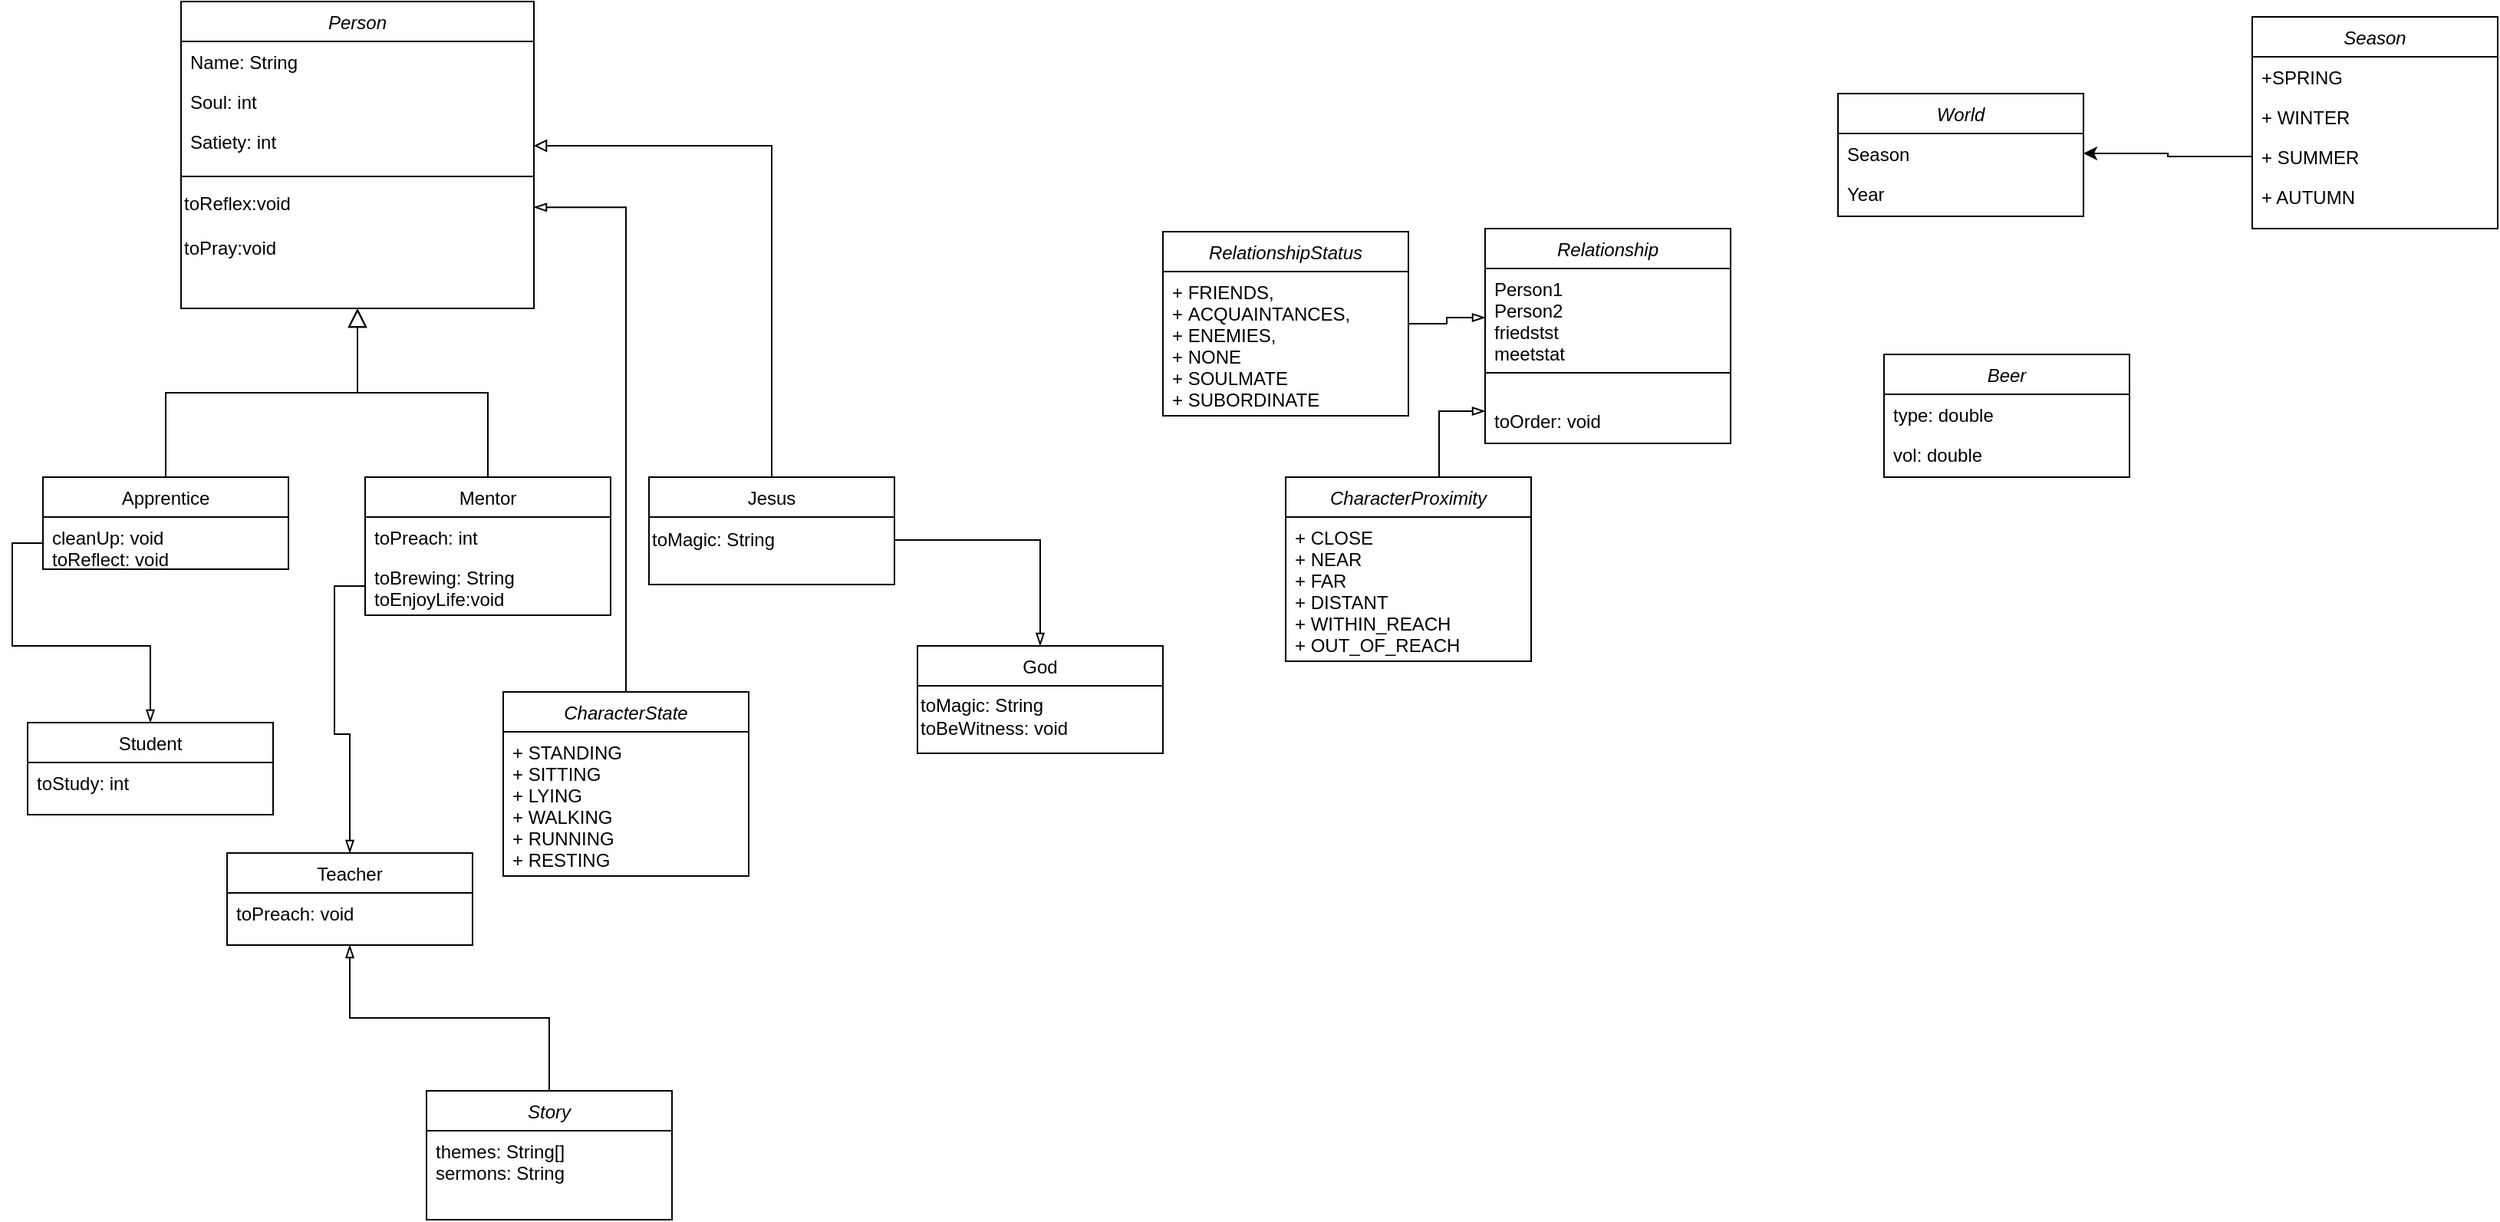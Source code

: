 <mxfile version="25.0.3">
  <diagram id="C5RBs43oDa-KdzZeNtuy" name="Page-1">
    <mxGraphModel dx="1592" dy="744" grid="1" gridSize="10" guides="1" tooltips="1" connect="1" arrows="1" fold="1" page="1" pageScale="1" pageWidth="1654" pageHeight="1169" math="0" shadow="0">
      <root>
        <mxCell id="WIyWlLk6GJQsqaUBKTNV-0" />
        <mxCell id="WIyWlLk6GJQsqaUBKTNV-1" parent="WIyWlLk6GJQsqaUBKTNV-0" />
        <mxCell id="zkfFHV4jXpPFQw0GAbJ--0" value="Person" style="swimlane;fontStyle=2;align=center;verticalAlign=top;childLayout=stackLayout;horizontal=1;startSize=26;horizontalStack=0;resizeParent=1;resizeLast=0;collapsible=1;marginBottom=0;rounded=0;shadow=0;strokeWidth=1;" parent="WIyWlLk6GJQsqaUBKTNV-1" vertex="1">
          <mxGeometry x="120" y="30" width="230" height="200" as="geometry">
            <mxRectangle x="230" y="140" width="160" height="26" as="alternateBounds" />
          </mxGeometry>
        </mxCell>
        <mxCell id="zkfFHV4jXpPFQw0GAbJ--1" value="Name: String" style="text;align=left;verticalAlign=top;spacingLeft=4;spacingRight=4;overflow=hidden;rotatable=0;points=[[0,0.5],[1,0.5]];portConstraint=eastwest;" parent="zkfFHV4jXpPFQw0GAbJ--0" vertex="1">
          <mxGeometry y="26" width="230" height="26" as="geometry" />
        </mxCell>
        <mxCell id="zkfFHV4jXpPFQw0GAbJ--2" value="Soul: int" style="text;align=left;verticalAlign=top;spacingLeft=4;spacingRight=4;overflow=hidden;rotatable=0;points=[[0,0.5],[1,0.5]];portConstraint=eastwest;rounded=0;shadow=0;html=0;" parent="zkfFHV4jXpPFQw0GAbJ--0" vertex="1">
          <mxGeometry y="52" width="230" height="26" as="geometry" />
        </mxCell>
        <mxCell id="zkfFHV4jXpPFQw0GAbJ--3" value="Satiety: int" style="text;align=left;verticalAlign=top;spacingLeft=4;spacingRight=4;overflow=hidden;rotatable=0;points=[[0,0.5],[1,0.5]];portConstraint=eastwest;rounded=0;shadow=0;html=0;" parent="zkfFHV4jXpPFQw0GAbJ--0" vertex="1">
          <mxGeometry y="78" width="230" height="32" as="geometry" />
        </mxCell>
        <mxCell id="7xGBh_ZPuNzR917A24_X-5" value="" style="line;html=1;strokeWidth=1;align=left;verticalAlign=middle;spacingTop=-1;spacingLeft=3;spacingRight=3;rotatable=0;labelPosition=right;points=[];portConstraint=eastwest;" parent="zkfFHV4jXpPFQw0GAbJ--0" vertex="1">
          <mxGeometry y="110" width="230" height="8" as="geometry" />
        </mxCell>
        <mxCell id="7xGBh_ZPuNzR917A24_X-7" value="&lt;div style=&quot;text-align: justify;&quot;&gt;&lt;span style=&quot;white-space: pre-wrap;&quot; data-src-align=&quot;0:14&quot; class=&quot;EzKURWReUAB5oZgtQNkl&quot;&gt;toR&lt;/span&gt;&lt;span style=&quot;white-space: pre-wrap; background-color: initial;&quot;&gt;eflex:void&lt;/span&gt;&lt;/div&gt;&lt;div style=&quot;text-align: justify;&quot;&gt;&lt;br&gt;&lt;/div&gt;&lt;div style=&quot;text-align: justify;&quot;&gt;&lt;span style=&quot;white-space: pre-wrap;&quot;&gt;toPray:void&lt;/span&gt;&lt;/div&gt;&lt;div style=&quot;text-align: justify;&quot;&gt;&lt;br&gt;&lt;/div&gt;" style="text;html=1;align=left;verticalAlign=middle;resizable=0;points=[];autosize=1;strokeColor=none;fillColor=none;" parent="zkfFHV4jXpPFQw0GAbJ--0" vertex="1">
          <mxGeometry y="118" width="230" height="70" as="geometry" />
        </mxCell>
        <mxCell id="zkfFHV4jXpPFQw0GAbJ--6" value="Apprentice" style="swimlane;fontStyle=0;align=center;verticalAlign=top;childLayout=stackLayout;horizontal=1;startSize=26;horizontalStack=0;resizeParent=1;resizeLast=0;collapsible=1;marginBottom=0;rounded=0;shadow=0;strokeWidth=1;" parent="WIyWlLk6GJQsqaUBKTNV-1" vertex="1">
          <mxGeometry x="30" y="340" width="160" height="60" as="geometry">
            <mxRectangle x="130" y="380" width="160" height="26" as="alternateBounds" />
          </mxGeometry>
        </mxCell>
        <mxCell id="zkfFHV4jXpPFQw0GAbJ--11" value="cleanUp: void&#xa;toReflect: void" style="text;align=left;verticalAlign=top;spacingLeft=4;spacingRight=4;overflow=hidden;rotatable=0;points=[[0,0.5],[1,0.5]];portConstraint=eastwest;" parent="zkfFHV4jXpPFQw0GAbJ--6" vertex="1">
          <mxGeometry y="26" width="160" height="34" as="geometry" />
        </mxCell>
        <mxCell id="zkfFHV4jXpPFQw0GAbJ--12" value="" style="endArrow=block;endSize=10;endFill=0;shadow=0;strokeWidth=1;rounded=0;curved=0;edgeStyle=elbowEdgeStyle;elbow=vertical;" parent="WIyWlLk6GJQsqaUBKTNV-1" source="zkfFHV4jXpPFQw0GAbJ--6" target="zkfFHV4jXpPFQw0GAbJ--0" edge="1">
          <mxGeometry width="160" relative="1" as="geometry">
            <mxPoint x="110" y="183" as="sourcePoint" />
            <mxPoint x="110" y="183" as="targetPoint" />
          </mxGeometry>
        </mxCell>
        <mxCell id="zkfFHV4jXpPFQw0GAbJ--13" value="Mentor" style="swimlane;fontStyle=0;align=center;verticalAlign=top;childLayout=stackLayout;horizontal=1;startSize=26;horizontalStack=0;resizeParent=1;resizeLast=0;collapsible=1;marginBottom=0;rounded=0;shadow=0;strokeWidth=1;" parent="WIyWlLk6GJQsqaUBKTNV-1" vertex="1">
          <mxGeometry x="240" y="340" width="160" height="90" as="geometry">
            <mxRectangle x="340" y="380" width="170" height="26" as="alternateBounds" />
          </mxGeometry>
        </mxCell>
        <mxCell id="7xGBh_ZPuNzR917A24_X-14" value="toPreach: int" style="text;align=left;verticalAlign=top;spacingLeft=4;spacingRight=4;overflow=hidden;rotatable=0;points=[[0,0.5],[1,0.5]];portConstraint=eastwest;fontStyle=0" parent="zkfFHV4jXpPFQw0GAbJ--13" vertex="1">
          <mxGeometry y="26" width="160" height="26" as="geometry" />
        </mxCell>
        <mxCell id="7xGBh_ZPuNzR917A24_X-13" value="toBrewing: String&#xa;toEnjoyLife:void" style="text;align=left;verticalAlign=top;spacingLeft=4;spacingRight=4;overflow=hidden;rotatable=0;points=[[0,0.5],[1,0.5]];portConstraint=eastwest;fontStyle=0" parent="zkfFHV4jXpPFQw0GAbJ--13" vertex="1">
          <mxGeometry y="52" width="160" height="38" as="geometry" />
        </mxCell>
        <mxCell id="zkfFHV4jXpPFQw0GAbJ--16" value="" style="endArrow=block;endSize=10;endFill=0;shadow=0;strokeWidth=1;rounded=0;curved=0;edgeStyle=elbowEdgeStyle;elbow=vertical;" parent="WIyWlLk6GJQsqaUBKTNV-1" source="zkfFHV4jXpPFQw0GAbJ--13" target="zkfFHV4jXpPFQw0GAbJ--0" edge="1">
          <mxGeometry width="160" relative="1" as="geometry">
            <mxPoint x="120" y="353" as="sourcePoint" />
            <mxPoint x="220" y="251" as="targetPoint" />
          </mxGeometry>
        </mxCell>
        <mxCell id="skgJVAd_U5tIEJ5DnHaj-23" style="edgeStyle=orthogonalEdgeStyle;rounded=0;orthogonalLoop=1;jettySize=auto;html=1;entryX=0.5;entryY=1;entryDx=0;entryDy=0;endArrow=blockThin;endFill=0;" parent="WIyWlLk6GJQsqaUBKTNV-1" source="PxQ9C1nIjyU0EmizFOpt-0" target="skgJVAd_U5tIEJ5DnHaj-20" edge="1">
          <mxGeometry relative="1" as="geometry" />
        </mxCell>
        <mxCell id="PxQ9C1nIjyU0EmizFOpt-0" value="Story" style="swimlane;fontStyle=2;align=center;verticalAlign=top;childLayout=stackLayout;horizontal=1;startSize=26;horizontalStack=0;resizeParent=1;resizeLast=0;collapsible=1;marginBottom=0;rounded=0;shadow=0;strokeWidth=1;" parent="WIyWlLk6GJQsqaUBKTNV-1" vertex="1">
          <mxGeometry x="280" y="740" width="160" height="84" as="geometry">
            <mxRectangle x="230" y="140" width="160" height="26" as="alternateBounds" />
          </mxGeometry>
        </mxCell>
        <mxCell id="PxQ9C1nIjyU0EmizFOpt-1" value="themes: String[]&#xa;sermons: String" style="text;align=left;verticalAlign=top;spacingLeft=4;spacingRight=4;overflow=hidden;rotatable=0;points=[[0,0.5],[1,0.5]];portConstraint=eastwest;" parent="PxQ9C1nIjyU0EmizFOpt-0" vertex="1">
          <mxGeometry y="26" width="160" height="54" as="geometry" />
        </mxCell>
        <mxCell id="7xGBh_ZPuNzR917A24_X-4" style="edgeStyle=orthogonalEdgeStyle;rounded=0;orthogonalLoop=1;jettySize=auto;html=1;entryX=1;entryY=0.5;entryDx=0;entryDy=0;endArrow=block;endFill=0;" parent="WIyWlLk6GJQsqaUBKTNV-1" source="7xGBh_ZPuNzR917A24_X-1" target="zkfFHV4jXpPFQw0GAbJ--3" edge="1">
          <mxGeometry relative="1" as="geometry" />
        </mxCell>
        <mxCell id="7xGBh_ZPuNzR917A24_X-1" value="Jesus" style="swimlane;fontStyle=0;align=center;verticalAlign=top;childLayout=stackLayout;horizontal=1;startSize=26;horizontalStack=0;resizeParent=1;resizeLast=0;collapsible=1;marginBottom=0;rounded=0;shadow=0;strokeWidth=1;" parent="WIyWlLk6GJQsqaUBKTNV-1" vertex="1">
          <mxGeometry x="425" y="340" width="160" height="70" as="geometry">
            <mxRectangle x="340" y="380" width="170" height="26" as="alternateBounds" />
          </mxGeometry>
        </mxCell>
        <mxCell id="7xGBh_ZPuNzR917A24_X-52" value="toMagic: String" style="text;html=1;align=left;verticalAlign=middle;resizable=0;points=[];autosize=1;strokeColor=none;fillColor=none;" parent="7xGBh_ZPuNzR917A24_X-1" vertex="1">
          <mxGeometry y="26" width="160" height="30" as="geometry" />
        </mxCell>
        <mxCell id="7xGBh_ZPuNzR917A24_X-21" value="World" style="swimlane;fontStyle=2;align=center;verticalAlign=top;childLayout=stackLayout;horizontal=1;startSize=26;horizontalStack=0;resizeParent=1;resizeLast=0;collapsible=1;marginBottom=0;rounded=0;shadow=0;strokeWidth=1;" parent="WIyWlLk6GJQsqaUBKTNV-1" vertex="1">
          <mxGeometry x="1200" y="90" width="160" height="80" as="geometry">
            <mxRectangle x="230" y="140" width="160" height="26" as="alternateBounds" />
          </mxGeometry>
        </mxCell>
        <mxCell id="7xGBh_ZPuNzR917A24_X-22" value="Season" style="text;align=left;verticalAlign=top;spacingLeft=4;spacingRight=4;overflow=hidden;rotatable=0;points=[[0,0.5],[1,0.5]];portConstraint=eastwest;" parent="7xGBh_ZPuNzR917A24_X-21" vertex="1">
          <mxGeometry y="26" width="160" height="26" as="geometry" />
        </mxCell>
        <mxCell id="7xGBh_ZPuNzR917A24_X-23" value="Year" style="text;align=left;verticalAlign=top;spacingLeft=4;spacingRight=4;overflow=hidden;rotatable=0;points=[[0,0.5],[1,0.5]];portConstraint=eastwest;rounded=0;shadow=0;html=0;" parent="7xGBh_ZPuNzR917A24_X-21" vertex="1">
          <mxGeometry y="52" width="160" height="26" as="geometry" />
        </mxCell>
        <mxCell id="7xGBh_ZPuNzR917A24_X-27" value="Season" style="swimlane;fontStyle=2;align=center;verticalAlign=top;childLayout=stackLayout;horizontal=1;startSize=26;horizontalStack=0;resizeParent=1;resizeLast=0;collapsible=1;marginBottom=0;rounded=0;shadow=0;strokeWidth=1;" parent="WIyWlLk6GJQsqaUBKTNV-1" vertex="1">
          <mxGeometry x="1470" y="40" width="160" height="138" as="geometry">
            <mxRectangle x="230" y="140" width="160" height="26" as="alternateBounds" />
          </mxGeometry>
        </mxCell>
        <mxCell id="7xGBh_ZPuNzR917A24_X-28" value="+SPRING" style="text;align=left;verticalAlign=top;spacingLeft=4;spacingRight=4;overflow=hidden;rotatable=0;points=[[0,0.5],[1,0.5]];portConstraint=eastwest;" parent="7xGBh_ZPuNzR917A24_X-27" vertex="1">
          <mxGeometry y="26" width="160" height="26" as="geometry" />
        </mxCell>
        <mxCell id="7xGBh_ZPuNzR917A24_X-29" value="+ WINTER" style="text;align=left;verticalAlign=top;spacingLeft=4;spacingRight=4;overflow=hidden;rotatable=0;points=[[0,0.5],[1,0.5]];portConstraint=eastwest;rounded=0;shadow=0;html=0;" parent="7xGBh_ZPuNzR917A24_X-27" vertex="1">
          <mxGeometry y="52" width="160" height="26" as="geometry" />
        </mxCell>
        <mxCell id="7xGBh_ZPuNzR917A24_X-30" value="+ SUMMER" style="text;align=left;verticalAlign=top;spacingLeft=4;spacingRight=4;overflow=hidden;rotatable=0;points=[[0,0.5],[1,0.5]];portConstraint=eastwest;rounded=0;shadow=0;html=0;" parent="7xGBh_ZPuNzR917A24_X-27" vertex="1">
          <mxGeometry y="78" width="160" height="26" as="geometry" />
        </mxCell>
        <mxCell id="7xGBh_ZPuNzR917A24_X-32" value="+ AUTUMN" style="text;align=left;verticalAlign=top;spacingLeft=4;spacingRight=4;overflow=hidden;rotatable=0;points=[[0,0.5],[1,0.5]];portConstraint=eastwest;" parent="7xGBh_ZPuNzR917A24_X-27" vertex="1">
          <mxGeometry y="104" width="160" height="26" as="geometry" />
        </mxCell>
        <mxCell id="7xGBh_ZPuNzR917A24_X-35" value="Relationship" style="swimlane;fontStyle=2;align=center;verticalAlign=top;childLayout=stackLayout;horizontal=1;startSize=26;horizontalStack=0;resizeParent=1;resizeLast=0;collapsible=1;marginBottom=0;rounded=0;shadow=0;strokeWidth=1;" parent="WIyWlLk6GJQsqaUBKTNV-1" vertex="1">
          <mxGeometry x="970" y="178" width="160" height="140" as="geometry">
            <mxRectangle x="230" y="140" width="160" height="26" as="alternateBounds" />
          </mxGeometry>
        </mxCell>
        <mxCell id="7xGBh_ZPuNzR917A24_X-36" value="Person1&#xa;Person2&#xa;friedstst&#xa;meetstat&#xa;" style="text;align=left;verticalAlign=top;spacingLeft=4;spacingRight=4;overflow=hidden;rotatable=0;points=[[0,0.5],[1,0.5]];portConstraint=eastwest;" parent="7xGBh_ZPuNzR917A24_X-35" vertex="1">
          <mxGeometry y="26" width="160" height="64" as="geometry" />
        </mxCell>
        <mxCell id="7xGBh_ZPuNzR917A24_X-37" value="" style="line;html=1;strokeWidth=1;align=left;verticalAlign=middle;spacingTop=-1;spacingLeft=3;spacingRight=3;rotatable=0;labelPosition=right;points=[];portConstraint=eastwest;" parent="7xGBh_ZPuNzR917A24_X-35" vertex="1">
          <mxGeometry y="90" width="160" height="8" as="geometry" />
        </mxCell>
        <mxCell id="7xGBh_ZPuNzR917A24_X-38" value="&#xa;toOrder: void" style="text;align=left;verticalAlign=top;spacingLeft=4;spacingRight=4;overflow=hidden;rotatable=0;points=[[0,0.5],[1,0.5]];portConstraint=eastwest;" parent="7xGBh_ZPuNzR917A24_X-35" vertex="1">
          <mxGeometry y="98" width="160" height="42" as="geometry" />
        </mxCell>
        <mxCell id="7xGBh_ZPuNzR917A24_X-43" style="edgeStyle=orthogonalEdgeStyle;rounded=0;orthogonalLoop=1;jettySize=auto;html=1;entryX=0;entryY=0.5;entryDx=0;entryDy=0;endArrow=blockThin;endFill=0;" parent="WIyWlLk6GJQsqaUBKTNV-1" source="7xGBh_ZPuNzR917A24_X-39" target="7xGBh_ZPuNzR917A24_X-36" edge="1">
          <mxGeometry relative="1" as="geometry" />
        </mxCell>
        <mxCell id="7xGBh_ZPuNzR917A24_X-39" value="RelationshipStatus" style="swimlane;fontStyle=2;align=center;verticalAlign=top;childLayout=stackLayout;horizontal=1;startSize=26;horizontalStack=0;resizeParent=1;resizeLast=0;collapsible=1;marginBottom=0;rounded=0;shadow=0;strokeWidth=1;" parent="WIyWlLk6GJQsqaUBKTNV-1" vertex="1">
          <mxGeometry x="760" y="180" width="160" height="120" as="geometry">
            <mxRectangle x="230" y="140" width="160" height="26" as="alternateBounds" />
          </mxGeometry>
        </mxCell>
        <mxCell id="7xGBh_ZPuNzR917A24_X-40" value="+ FRIENDS,&#xa;+ ACQUAINTANCES,&#xa;+ ENEMIES,&#xa;+ NONE&#xa;+ SOULMATE&#xa;+ SUBORDINATE" style="text;align=left;verticalAlign=top;spacingLeft=4;spacingRight=4;overflow=hidden;rotatable=0;points=[[0,0.5],[1,0.5]];portConstraint=eastwest;fontColor=default;" parent="7xGBh_ZPuNzR917A24_X-39" vertex="1">
          <mxGeometry y="26" width="160" height="94" as="geometry" />
        </mxCell>
        <mxCell id="7xGBh_ZPuNzR917A24_X-58" style="edgeStyle=orthogonalEdgeStyle;rounded=0;orthogonalLoop=1;jettySize=auto;html=1;entryX=1;entryY=0.5;entryDx=0;entryDy=0;" parent="WIyWlLk6GJQsqaUBKTNV-1" source="7xGBh_ZPuNzR917A24_X-30" target="7xGBh_ZPuNzR917A24_X-22" edge="1">
          <mxGeometry relative="1" as="geometry" />
        </mxCell>
        <mxCell id="skgJVAd_U5tIEJ5DnHaj-6" style="edgeStyle=orthogonalEdgeStyle;rounded=0;orthogonalLoop=1;jettySize=auto;html=1;entryX=0;entryY=0.5;entryDx=0;entryDy=0;endArrow=blockThin;endFill=0;" parent="WIyWlLk6GJQsqaUBKTNV-1" source="skgJVAd_U5tIEJ5DnHaj-4" target="7xGBh_ZPuNzR917A24_X-38" edge="1">
          <mxGeometry relative="1" as="geometry">
            <Array as="points">
              <mxPoint x="940" y="297" />
            </Array>
          </mxGeometry>
        </mxCell>
        <mxCell id="skgJVAd_U5tIEJ5DnHaj-4" value="CharacterProximity" style="swimlane;fontStyle=2;align=center;verticalAlign=top;childLayout=stackLayout;horizontal=1;startSize=26;horizontalStack=0;resizeParent=1;resizeLast=0;collapsible=1;marginBottom=0;rounded=0;shadow=0;strokeWidth=1;" parent="WIyWlLk6GJQsqaUBKTNV-1" vertex="1">
          <mxGeometry x="840" y="340" width="160" height="120" as="geometry">
            <mxRectangle x="230" y="140" width="160" height="26" as="alternateBounds" />
          </mxGeometry>
        </mxCell>
        <mxCell id="skgJVAd_U5tIEJ5DnHaj-5" value="+ CLOSE&#xa;+ NEAR&#xa;+ FAR&#xa;+ DISTANT&#xa;+ WITHIN_REACH&#xa;+ OUT_OF_REACH" style="text;align=left;verticalAlign=top;spacingLeft=4;spacingRight=4;overflow=hidden;rotatable=0;points=[[0,0.5],[1,0.5]];portConstraint=eastwest;fontColor=default;" parent="skgJVAd_U5tIEJ5DnHaj-4" vertex="1">
          <mxGeometry y="26" width="160" height="94" as="geometry" />
        </mxCell>
        <mxCell id="skgJVAd_U5tIEJ5DnHaj-8" value="CharacterState&#xa;" style="swimlane;fontStyle=2;align=center;verticalAlign=top;childLayout=stackLayout;horizontal=1;startSize=26;horizontalStack=0;resizeParent=1;resizeLast=0;collapsible=1;marginBottom=0;rounded=0;shadow=0;strokeWidth=1;" parent="WIyWlLk6GJQsqaUBKTNV-1" vertex="1">
          <mxGeometry x="330" y="480" width="160" height="120" as="geometry">
            <mxRectangle x="230" y="140" width="160" height="26" as="alternateBounds" />
          </mxGeometry>
        </mxCell>
        <mxCell id="skgJVAd_U5tIEJ5DnHaj-9" value="+ STANDING&#xa;+ SITTING&#xa;+ LYING&#xa;+ WALKING&#xa;+ RUNNING&#xa;+ RESTING" style="text;align=left;verticalAlign=top;spacingLeft=4;spacingRight=4;overflow=hidden;rotatable=0;points=[[0,0.5],[1,0.5]];portConstraint=eastwest;fontColor=default;" parent="skgJVAd_U5tIEJ5DnHaj-8" vertex="1">
          <mxGeometry y="26" width="160" height="94" as="geometry" />
        </mxCell>
        <mxCell id="skgJVAd_U5tIEJ5DnHaj-10" style="edgeStyle=orthogonalEdgeStyle;rounded=0;orthogonalLoop=1;jettySize=auto;html=1;entryX=1;entryY=0.23;entryDx=0;entryDy=0;entryPerimeter=0;endArrow=blockThin;endFill=0;" parent="WIyWlLk6GJQsqaUBKTNV-1" source="skgJVAd_U5tIEJ5DnHaj-8" target="7xGBh_ZPuNzR917A24_X-7" edge="1">
          <mxGeometry relative="1" as="geometry">
            <Array as="points">
              <mxPoint x="410" y="164" />
            </Array>
          </mxGeometry>
        </mxCell>
        <mxCell id="skgJVAd_U5tIEJ5DnHaj-11" value="God" style="swimlane;fontStyle=0;align=center;verticalAlign=top;childLayout=stackLayout;horizontal=1;startSize=26;horizontalStack=0;resizeParent=1;resizeLast=0;collapsible=1;marginBottom=0;rounded=0;shadow=0;strokeWidth=1;" parent="WIyWlLk6GJQsqaUBKTNV-1" vertex="1">
          <mxGeometry x="600" y="450" width="160" height="70" as="geometry">
            <mxRectangle x="340" y="380" width="170" height="26" as="alternateBounds" />
          </mxGeometry>
        </mxCell>
        <mxCell id="skgJVAd_U5tIEJ5DnHaj-12" value="toMagic: String&lt;div&gt;toBeWitness: void&lt;/div&gt;" style="text;html=1;align=left;verticalAlign=middle;resizable=0;points=[];autosize=1;strokeColor=none;fillColor=none;" parent="skgJVAd_U5tIEJ5DnHaj-11" vertex="1">
          <mxGeometry y="26" width="160" height="40" as="geometry" />
        </mxCell>
        <mxCell id="skgJVAd_U5tIEJ5DnHaj-13" style="edgeStyle=orthogonalEdgeStyle;rounded=0;orthogonalLoop=1;jettySize=auto;html=1;entryX=0.5;entryY=0;entryDx=0;entryDy=0;endArrow=blockThin;endFill=0;" parent="WIyWlLk6GJQsqaUBKTNV-1" source="7xGBh_ZPuNzR917A24_X-52" target="skgJVAd_U5tIEJ5DnHaj-11" edge="1">
          <mxGeometry relative="1" as="geometry" />
        </mxCell>
        <mxCell id="skgJVAd_U5tIEJ5DnHaj-14" value="Student" style="swimlane;fontStyle=0;align=center;verticalAlign=top;childLayout=stackLayout;horizontal=1;startSize=26;horizontalStack=0;resizeParent=1;resizeLast=0;collapsible=1;marginBottom=0;rounded=0;shadow=0;strokeWidth=1;" parent="WIyWlLk6GJQsqaUBKTNV-1" vertex="1">
          <mxGeometry x="20" y="500" width="160" height="60" as="geometry">
            <mxRectangle x="130" y="380" width="160" height="26" as="alternateBounds" />
          </mxGeometry>
        </mxCell>
        <mxCell id="skgJVAd_U5tIEJ5DnHaj-15" value="toStudy: int" style="text;align=left;verticalAlign=top;spacingLeft=4;spacingRight=4;overflow=hidden;rotatable=0;points=[[0,0.5],[1,0.5]];portConstraint=eastwest;" parent="skgJVAd_U5tIEJ5DnHaj-14" vertex="1">
          <mxGeometry y="26" width="160" height="26" as="geometry" />
        </mxCell>
        <mxCell id="skgJVAd_U5tIEJ5DnHaj-17" style="edgeStyle=orthogonalEdgeStyle;rounded=0;orthogonalLoop=1;jettySize=auto;html=1;entryX=0.5;entryY=0;entryDx=0;entryDy=0;endArrow=blockThin;endFill=0;" parent="WIyWlLk6GJQsqaUBKTNV-1" source="zkfFHV4jXpPFQw0GAbJ--11" target="skgJVAd_U5tIEJ5DnHaj-14" edge="1">
          <mxGeometry relative="1" as="geometry" />
        </mxCell>
        <mxCell id="skgJVAd_U5tIEJ5DnHaj-20" value="Teacher" style="swimlane;fontStyle=0;align=center;verticalAlign=top;childLayout=stackLayout;horizontal=1;startSize=26;horizontalStack=0;resizeParent=1;resizeLast=0;collapsible=1;marginBottom=0;rounded=0;shadow=0;strokeWidth=1;" parent="WIyWlLk6GJQsqaUBKTNV-1" vertex="1">
          <mxGeometry x="150" y="585" width="160" height="60" as="geometry">
            <mxRectangle x="130" y="380" width="160" height="26" as="alternateBounds" />
          </mxGeometry>
        </mxCell>
        <mxCell id="skgJVAd_U5tIEJ5DnHaj-21" value="toPreach: void" style="text;align=left;verticalAlign=top;spacingLeft=4;spacingRight=4;overflow=hidden;rotatable=0;points=[[0,0.5],[1,0.5]];portConstraint=eastwest;" parent="skgJVAd_U5tIEJ5DnHaj-20" vertex="1">
          <mxGeometry y="26" width="160" height="26" as="geometry" />
        </mxCell>
        <mxCell id="skgJVAd_U5tIEJ5DnHaj-22" style="edgeStyle=orthogonalEdgeStyle;rounded=0;orthogonalLoop=1;jettySize=auto;html=1;entryX=0.5;entryY=0;entryDx=0;entryDy=0;endArrow=blockThin;endFill=0;" parent="WIyWlLk6GJQsqaUBKTNV-1" source="7xGBh_ZPuNzR917A24_X-13" target="skgJVAd_U5tIEJ5DnHaj-20" edge="1">
          <mxGeometry relative="1" as="geometry" />
        </mxCell>
        <mxCell id="MvKCFPglljcRRQ1vUYOu-0" value="Beer" style="swimlane;fontStyle=2;align=center;verticalAlign=top;childLayout=stackLayout;horizontal=1;startSize=26;horizontalStack=0;resizeParent=1;resizeLast=0;collapsible=1;marginBottom=0;rounded=0;shadow=0;strokeWidth=1;" vertex="1" parent="WIyWlLk6GJQsqaUBKTNV-1">
          <mxGeometry x="1230" y="260" width="160" height="80" as="geometry">
            <mxRectangle x="230" y="140" width="160" height="26" as="alternateBounds" />
          </mxGeometry>
        </mxCell>
        <mxCell id="MvKCFPglljcRRQ1vUYOu-1" value="type: double" style="text;align=left;verticalAlign=top;spacingLeft=4;spacingRight=4;overflow=hidden;rotatable=0;points=[[0,0.5],[1,0.5]];portConstraint=eastwest;" vertex="1" parent="MvKCFPglljcRRQ1vUYOu-0">
          <mxGeometry y="26" width="160" height="26" as="geometry" />
        </mxCell>
        <mxCell id="MvKCFPglljcRRQ1vUYOu-2" value="vol: double" style="text;align=left;verticalAlign=top;spacingLeft=4;spacingRight=4;overflow=hidden;rotatable=0;points=[[0,0.5],[1,0.5]];portConstraint=eastwest;rounded=0;shadow=0;html=0;" vertex="1" parent="MvKCFPglljcRRQ1vUYOu-0">
          <mxGeometry y="52" width="160" height="26" as="geometry" />
        </mxCell>
      </root>
    </mxGraphModel>
  </diagram>
</mxfile>
